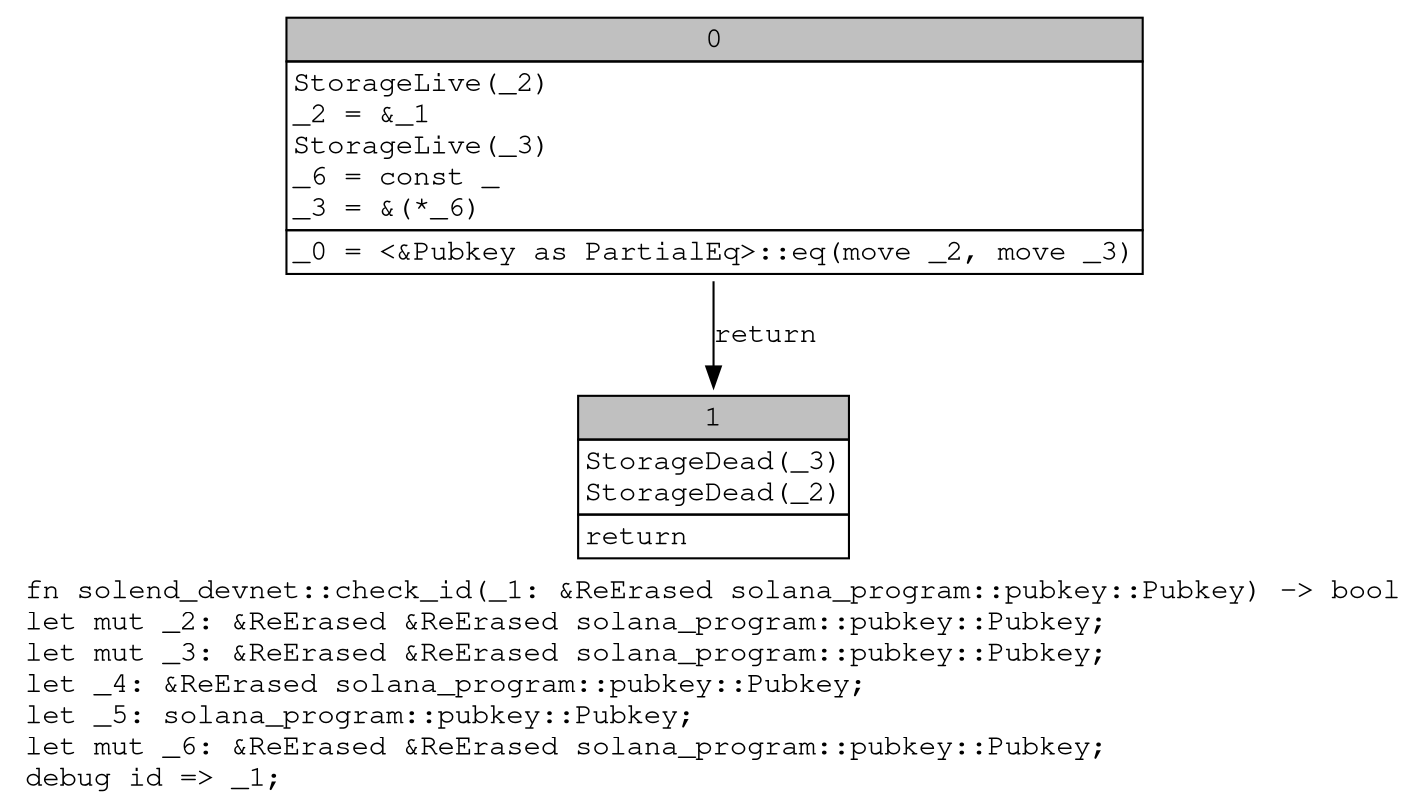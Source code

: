 digraph Mir_0_2653 {
    graph [fontname="Courier, monospace"];
    node [fontname="Courier, monospace"];
    edge [fontname="Courier, monospace"];
    label=<fn solend_devnet::check_id(_1: &amp;ReErased solana_program::pubkey::Pubkey) -&gt; bool<br align="left"/>let mut _2: &amp;ReErased &amp;ReErased solana_program::pubkey::Pubkey;<br align="left"/>let mut _3: &amp;ReErased &amp;ReErased solana_program::pubkey::Pubkey;<br align="left"/>let _4: &amp;ReErased solana_program::pubkey::Pubkey;<br align="left"/>let _5: solana_program::pubkey::Pubkey;<br align="left"/>let mut _6: &amp;ReErased &amp;ReErased solana_program::pubkey::Pubkey;<br align="left"/>debug id =&gt; _1;<br align="left"/>>;
    bb0__0_2653 [shape="none", label=<<table border="0" cellborder="1" cellspacing="0"><tr><td bgcolor="gray" align="center" colspan="1">0</td></tr><tr><td align="left" balign="left">StorageLive(_2)<br/>_2 = &amp;_1<br/>StorageLive(_3)<br/>_6 = const _<br/>_3 = &amp;(*_6)<br/></td></tr><tr><td align="left">_0 = &lt;&amp;Pubkey as PartialEq&gt;::eq(move _2, move _3)</td></tr></table>>];
    bb1__0_2653 [shape="none", label=<<table border="0" cellborder="1" cellspacing="0"><tr><td bgcolor="gray" align="center" colspan="1">1</td></tr><tr><td align="left" balign="left">StorageDead(_3)<br/>StorageDead(_2)<br/></td></tr><tr><td align="left">return</td></tr></table>>];
    bb0__0_2653 -> bb1__0_2653 [label="return"];
}
